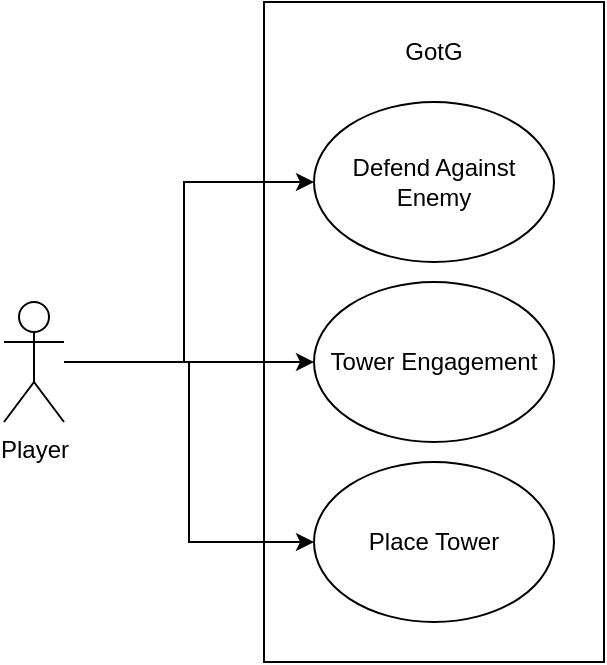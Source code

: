 <mxfile version="24.2.5" type="github">
  <diagram name="Page-1" id="aPDsPozhJBxOZM2u_-Ck">
    <mxGraphModel dx="1393" dy="766" grid="1" gridSize="10" guides="1" tooltips="1" connect="1" arrows="1" fold="1" page="1" pageScale="1" pageWidth="850" pageHeight="1100" math="0" shadow="0">
      <root>
        <mxCell id="0" />
        <mxCell id="1" parent="0" />
        <mxCell id="-mli_jYUkip-dH_8QiHV-2" value="" style="html=1;whiteSpace=wrap;" vertex="1" parent="1">
          <mxGeometry x="240" y="260" width="170" height="330" as="geometry" />
        </mxCell>
        <mxCell id="-mli_jYUkip-dH_8QiHV-8" style="edgeStyle=orthogonalEdgeStyle;rounded=0;orthogonalLoop=1;jettySize=auto;html=1;entryX=0;entryY=0.5;entryDx=0;entryDy=0;" edge="1" parent="1" source="-mli_jYUkip-dH_8QiHV-1" target="-mli_jYUkip-dH_8QiHV-3">
          <mxGeometry relative="1" as="geometry">
            <Array as="points">
              <mxPoint x="200" y="440" />
              <mxPoint x="200" y="350" />
            </Array>
          </mxGeometry>
        </mxCell>
        <mxCell id="-mli_jYUkip-dH_8QiHV-9" style="edgeStyle=orthogonalEdgeStyle;rounded=0;orthogonalLoop=1;jettySize=auto;html=1;entryX=0;entryY=0.5;entryDx=0;entryDy=0;" edge="1" parent="1" source="-mli_jYUkip-dH_8QiHV-1" target="-mli_jYUkip-dH_8QiHV-4">
          <mxGeometry relative="1" as="geometry" />
        </mxCell>
        <mxCell id="-mli_jYUkip-dH_8QiHV-10" style="edgeStyle=orthogonalEdgeStyle;rounded=0;orthogonalLoop=1;jettySize=auto;html=1;entryX=0;entryY=0.5;entryDx=0;entryDy=0;" edge="1" parent="1" source="-mli_jYUkip-dH_8QiHV-1" target="-mli_jYUkip-dH_8QiHV-5">
          <mxGeometry relative="1" as="geometry" />
        </mxCell>
        <mxCell id="-mli_jYUkip-dH_8QiHV-1" value="Player" style="shape=umlActor;verticalLabelPosition=bottom;verticalAlign=top;html=1;" vertex="1" parent="1">
          <mxGeometry x="110" y="410" width="30" height="60" as="geometry" />
        </mxCell>
        <mxCell id="-mli_jYUkip-dH_8QiHV-3" value="Defend Against Enemy" style="ellipse;whiteSpace=wrap;html=1;" vertex="1" parent="1">
          <mxGeometry x="265" y="310" width="120" height="80" as="geometry" />
        </mxCell>
        <mxCell id="-mli_jYUkip-dH_8QiHV-4" value="Tower Engagement" style="ellipse;whiteSpace=wrap;html=1;" vertex="1" parent="1">
          <mxGeometry x="265" y="400" width="120" height="80" as="geometry" />
        </mxCell>
        <mxCell id="-mli_jYUkip-dH_8QiHV-5" value="Place Tower" style="ellipse;whiteSpace=wrap;html=1;" vertex="1" parent="1">
          <mxGeometry x="265" y="490" width="120" height="80" as="geometry" />
        </mxCell>
        <mxCell id="-mli_jYUkip-dH_8QiHV-6" value="GotG" style="text;html=1;align=center;verticalAlign=middle;whiteSpace=wrap;rounded=0;" vertex="1" parent="1">
          <mxGeometry x="295" y="270" width="60" height="30" as="geometry" />
        </mxCell>
      </root>
    </mxGraphModel>
  </diagram>
</mxfile>
